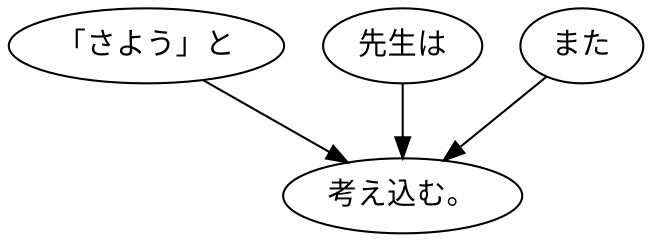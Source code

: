 digraph graph1223 {
	node0 [label="「さよう」と"];
	node1 [label="先生は"];
	node2 [label="また"];
	node3 [label="考え込む。"];
	node0 -> node3;
	node1 -> node3;
	node2 -> node3;
}
